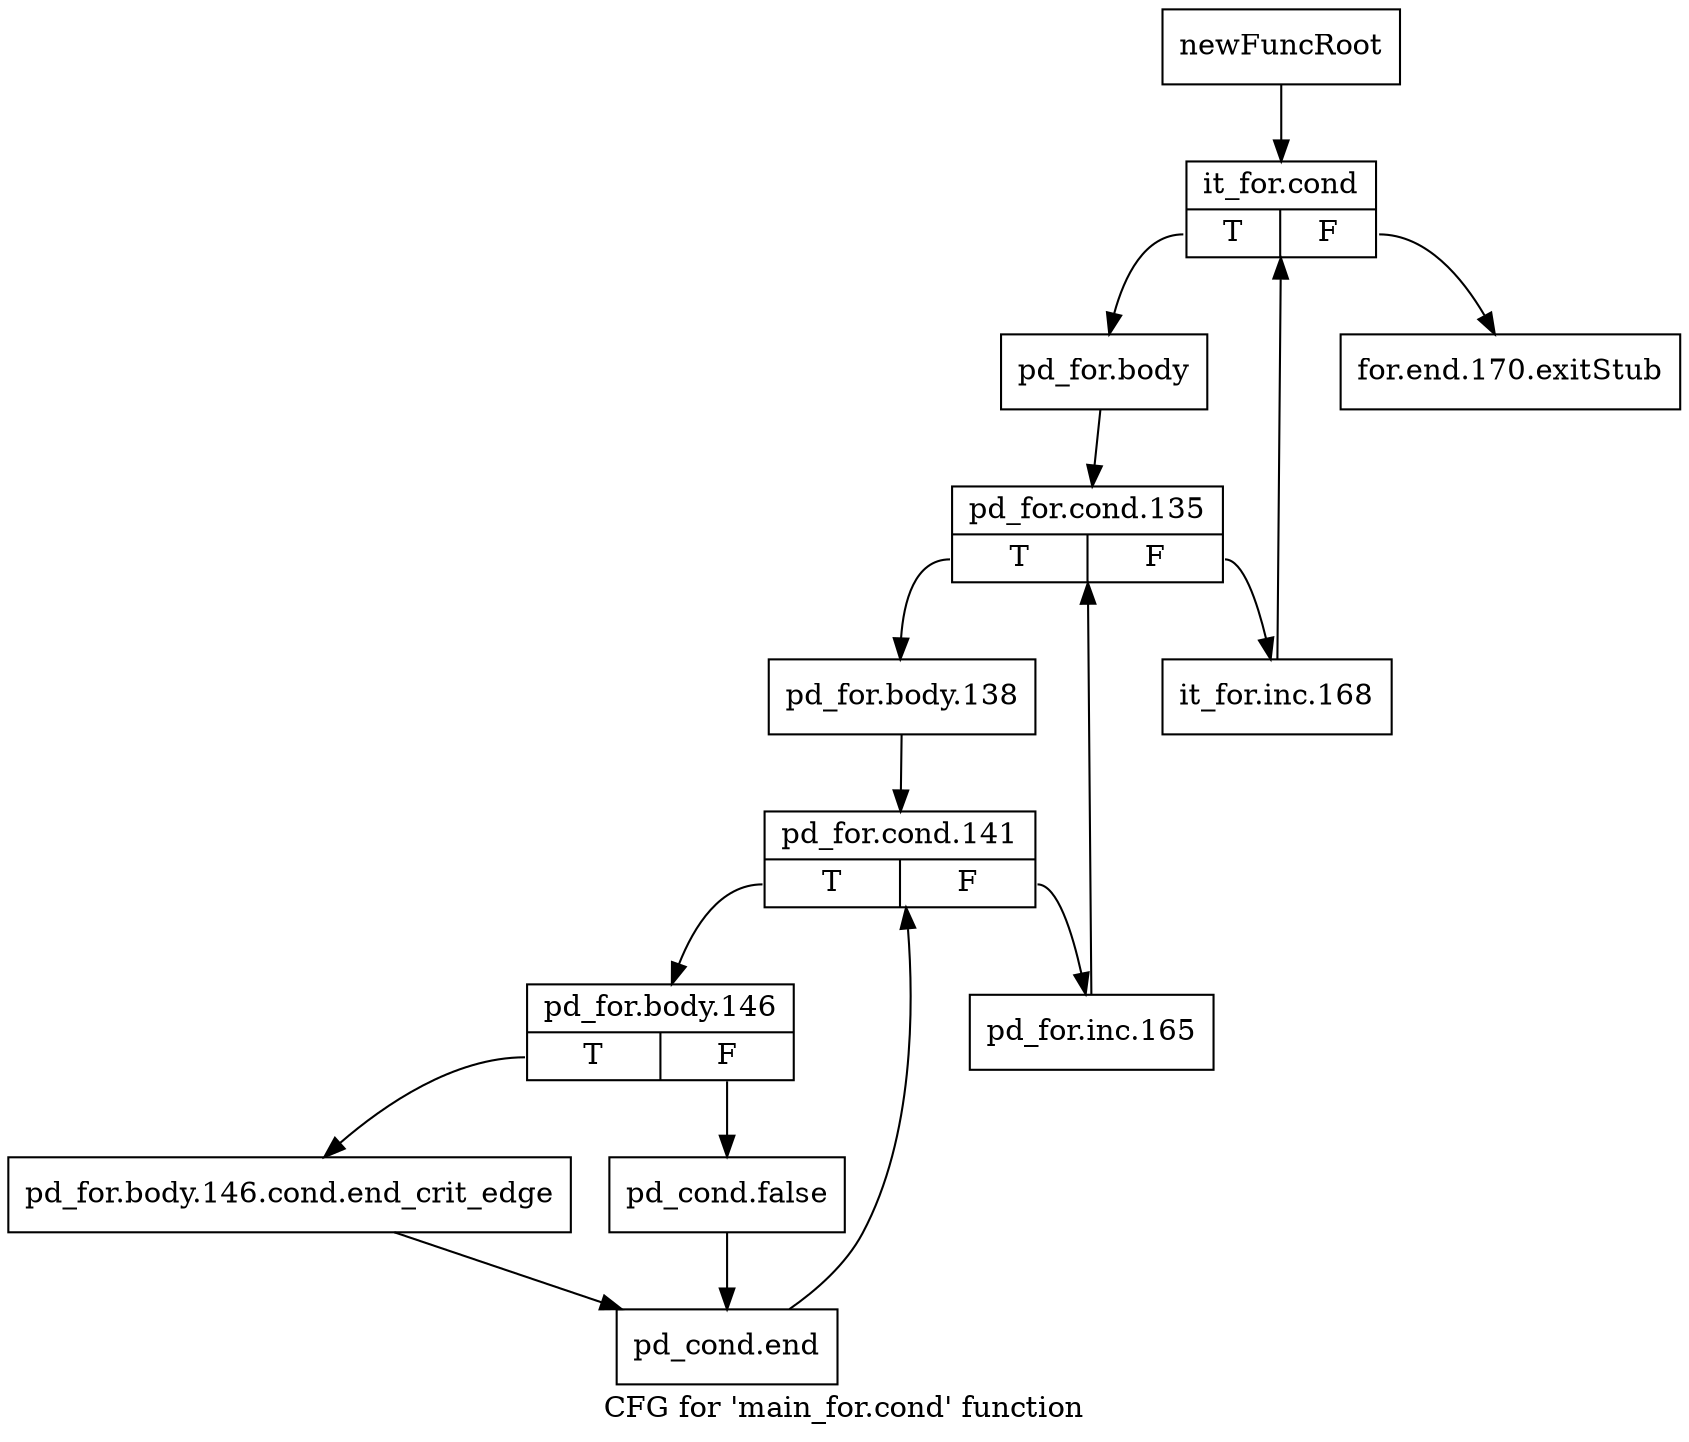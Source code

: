 digraph "CFG for 'main_for.cond' function" {
	label="CFG for 'main_for.cond' function";

	Node0x11082a0 [shape=record,label="{newFuncRoot}"];
	Node0x11082a0 -> Node0x1108340;
	Node0x11082f0 [shape=record,label="{for.end.170.exitStub}"];
	Node0x1108340 [shape=record,label="{it_for.cond|{<s0>T|<s1>F}}"];
	Node0x1108340:s0 -> Node0x1108390;
	Node0x1108340:s1 -> Node0x11082f0;
	Node0x1108390 [shape=record,label="{pd_for.body}"];
	Node0x1108390 -> Node0x11083e0;
	Node0x11083e0 [shape=record,label="{pd_for.cond.135|{<s0>T|<s1>F}}"];
	Node0x11083e0:s0 -> Node0x1108480;
	Node0x11083e0:s1 -> Node0x1108430;
	Node0x1108430 [shape=record,label="{it_for.inc.168}"];
	Node0x1108430 -> Node0x1108340;
	Node0x1108480 [shape=record,label="{pd_for.body.138}"];
	Node0x1108480 -> Node0x11084d0;
	Node0x11084d0 [shape=record,label="{pd_for.cond.141|{<s0>T|<s1>F}}"];
	Node0x11084d0:s0 -> Node0x1108570;
	Node0x11084d0:s1 -> Node0x1108520;
	Node0x1108520 [shape=record,label="{pd_for.inc.165}"];
	Node0x1108520 -> Node0x11083e0;
	Node0x1108570 [shape=record,label="{pd_for.body.146|{<s0>T|<s1>F}}"];
	Node0x1108570:s0 -> Node0x1108610;
	Node0x1108570:s1 -> Node0x11085c0;
	Node0x11085c0 [shape=record,label="{pd_cond.false}"];
	Node0x11085c0 -> Node0x1108660;
	Node0x1108610 [shape=record,label="{pd_for.body.146.cond.end_crit_edge}"];
	Node0x1108610 -> Node0x1108660;
	Node0x1108660 [shape=record,label="{pd_cond.end}"];
	Node0x1108660 -> Node0x11084d0;
}
